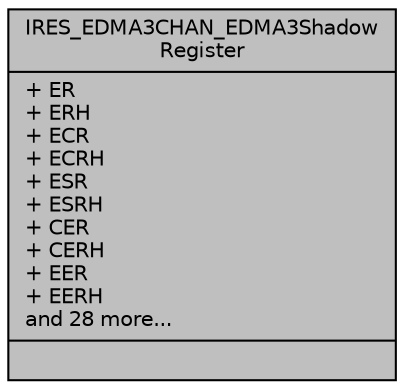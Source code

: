 digraph "IRES_EDMA3CHAN_EDMA3ShadowRegister"
{
  edge [fontname="Helvetica",fontsize="10",labelfontname="Helvetica",labelfontsize="10"];
  node [fontname="Helvetica",fontsize="10",shape=record];
  Node1 [label="{IRES_EDMA3CHAN_EDMA3Shadow\lRegister\n|+ ER\l+ ERH\l+ ECR\l+ ECRH\l+ ESR\l+ ESRH\l+ CER\l+ CERH\l+ EER\l+ EERH\land 28 more...\l|}",height=0.2,width=0.4,color="black", fillcolor="grey75", style="filled", fontcolor="black"];
}
